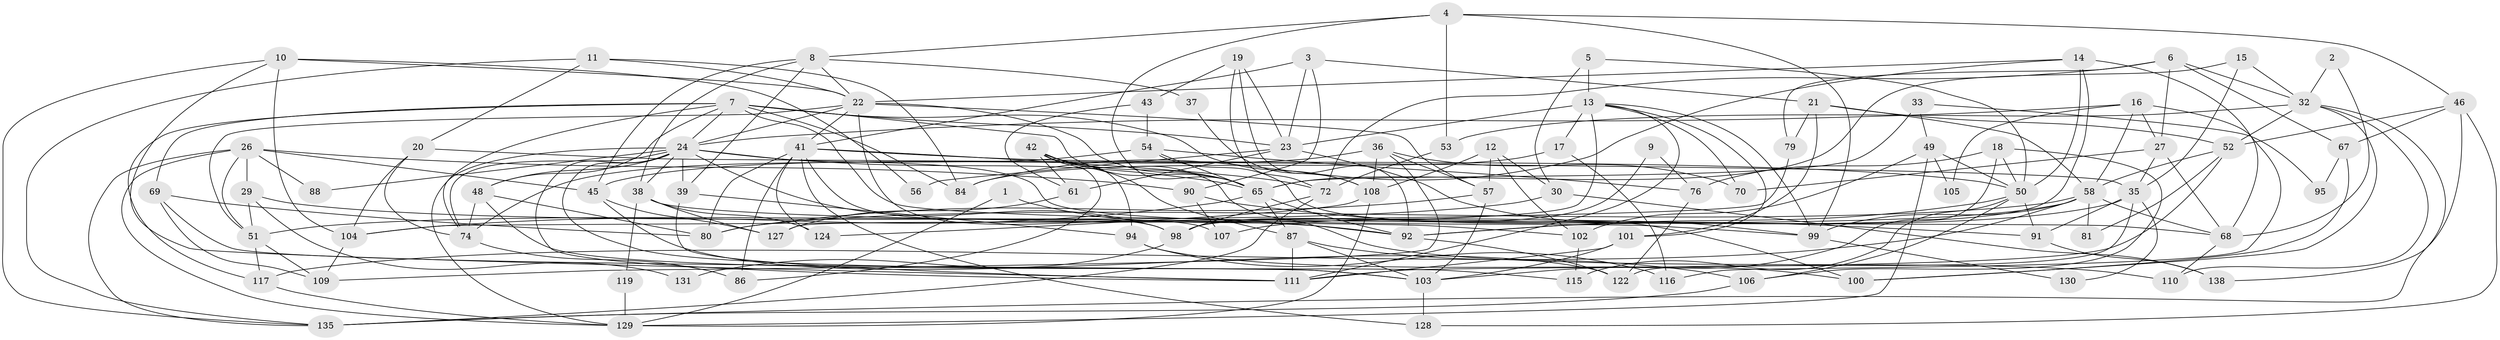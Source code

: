 // original degree distribution, {2: 0.12142857142857143, 4: 0.29285714285714287, 3: 0.2571428571428571, 5: 0.22857142857142856, 6: 0.05, 7: 0.03571428571428571, 9: 0.007142857142857143, 8: 0.007142857142857143}
// Generated by graph-tools (version 1.1) at 2025/18/03/04/25 18:18:37]
// undirected, 98 vertices, 233 edges
graph export_dot {
graph [start="1"]
  node [color=gray90,style=filled];
  1;
  2;
  3;
  4 [super="+47"];
  5;
  6 [super="+71"];
  7 [super="+59+63+125"];
  8 [super="+97"];
  9;
  10;
  11 [super="+73"];
  12;
  13 [super="+40"];
  14;
  15;
  16;
  17;
  18 [super="+31"];
  19;
  20;
  21;
  22 [super="+34+83"];
  23 [super="+28"];
  24 [super="+25+55"];
  26 [super="+93"];
  27;
  29 [super="+123"];
  30;
  32 [super="+120"];
  33;
  35 [super="+44"];
  36 [super="+62"];
  37;
  38 [super="+140"];
  39;
  41 [super="+60"];
  42 [super="+126"];
  43;
  45;
  46;
  48;
  49 [super="+89"];
  50;
  51;
  52 [super="+113"];
  53;
  54 [super="+75"];
  56;
  57;
  58 [super="+66"];
  61 [super="+64"];
  65 [super="+77"];
  67;
  68 [super="+96"];
  69;
  70;
  72 [super="+85"];
  74 [super="+114"];
  76;
  79;
  80;
  81;
  84 [super="+137"];
  86;
  87;
  88;
  90;
  91;
  92;
  94;
  95;
  98 [super="+112"];
  99;
  100;
  101;
  102;
  103 [super="+134+118"];
  104;
  105;
  106;
  107;
  108 [super="+133"];
  109;
  110;
  111 [super="+136"];
  115;
  116;
  117;
  119;
  122;
  124;
  127;
  128;
  129;
  130;
  131;
  135;
  138;
  1 -- 129;
  1 -- 92;
  2 -- 32;
  2 -- 68;
  3 -- 90;
  3 -- 23;
  3 -- 21;
  3 -- 41;
  4 -- 99;
  4 -- 65;
  4 -- 53;
  4 -- 8;
  4 -- 46;
  5 -- 13;
  5 -- 50;
  5 -- 30;
  6 -- 79;
  6 -- 27;
  6 -- 32;
  6 -- 72;
  6 -- 67;
  7 -- 23;
  7 -- 24;
  7 -- 65 [weight=2];
  7 -- 117;
  7 -- 84;
  7 -- 74;
  7 -- 108;
  7 -- 48;
  7 -- 68;
  7 -- 69;
  8 -- 45;
  8 -- 37;
  8 -- 39;
  8 -- 38;
  8 -- 22;
  9 -- 98;
  9 -- 76;
  10 -- 104;
  10 -- 111;
  10 -- 56;
  10 -- 135;
  10 -- 22;
  11 -- 135;
  11 -- 20;
  11 -- 84;
  11 -- 22;
  12 -- 57;
  12 -- 108;
  12 -- 30;
  12 -- 102;
  13 -- 23;
  13 -- 99;
  13 -- 17;
  13 -- 101;
  13 -- 70;
  13 -- 127;
  13 -- 111;
  14 -- 68;
  14 -- 50;
  14 -- 22;
  14 -- 98;
  14 -- 84;
  15 -- 32;
  15 -- 35;
  15 -- 65;
  16 -- 24;
  16 -- 27;
  16 -- 105;
  16 -- 116;
  16 -- 58;
  17 -- 116;
  17 -- 84;
  18 -- 103;
  18 -- 50;
  18 -- 106;
  18 -- 76;
  19 -- 92;
  19 -- 23;
  19 -- 43;
  19 -- 72;
  20 -- 104;
  20 -- 35;
  20 -- 74;
  21 -- 101;
  21 -- 52;
  21 -- 58;
  21 -- 79;
  22 -- 51;
  22 -- 107;
  22 -- 41;
  22 -- 65;
  22 -- 57;
  22 -- 24;
  23 -- 99;
  23 -- 56;
  23 -- 61;
  24 -- 88;
  24 -- 99;
  24 -- 111;
  24 -- 65;
  24 -- 98;
  24 -- 129;
  24 -- 38;
  24 -- 39;
  24 -- 48;
  24 -- 115;
  24 -- 74;
  26 -- 129;
  26 -- 51;
  26 -- 29;
  26 -- 88;
  26 -- 90;
  26 -- 45;
  26 -- 135;
  27 -- 70;
  27 -- 35;
  27 -- 68;
  29 -- 92;
  29 -- 51;
  29 -- 131;
  30 -- 51;
  30 -- 138;
  32 -- 53;
  32 -- 110;
  32 -- 100;
  32 -- 135;
  32 -- 52;
  33 -- 65 [weight=2];
  33 -- 95;
  33 -- 49;
  35 -- 130;
  35 -- 91;
  35 -- 107;
  35 -- 122;
  36 -- 57;
  36 -- 109;
  36 -- 70;
  36 -- 108;
  36 -- 45;
  37 -- 108;
  38 -- 124;
  38 -- 119;
  38 -- 127;
  38 -- 102;
  39 -- 94;
  39 -- 111;
  41 -- 86;
  41 -- 80;
  41 -- 124;
  41 -- 128;
  41 -- 50;
  41 -- 98;
  41 -- 72;
  42 -- 110;
  42 -- 94;
  42 -- 65;
  42 -- 86;
  42 -- 87;
  42 -- 61;
  43 -- 61;
  43 -- 54;
  45 -- 122;
  45 -- 127;
  46 -- 138;
  46 -- 52;
  46 -- 67;
  46 -- 128;
  48 -- 80;
  48 -- 103;
  48 -- 74;
  49 -- 50;
  49 -- 129;
  49 -- 102;
  49 -- 105;
  50 -- 92;
  50 -- 91;
  50 -- 106;
  50 -- 115;
  51 -- 117;
  51 -- 109;
  52 -- 58;
  52 -- 81;
  52 -- 111;
  53 -- 72;
  54 -- 65;
  54 -- 100;
  54 -- 76;
  54 -- 74;
  57 -- 80;
  57 -- 103;
  58 -- 68;
  58 -- 80;
  58 -- 92;
  58 -- 81;
  58 -- 99;
  58 -- 117;
  61 -- 127;
  65 -- 104;
  65 -- 87;
  65 -- 92;
  67 -- 100;
  67 -- 95;
  68 -- 110;
  69 -- 103;
  69 -- 80;
  69 -- 109;
  72 -- 135;
  72 -- 98;
  74 -- 86;
  76 -- 122;
  79 -- 104;
  87 -- 106;
  87 -- 111;
  87 -- 103;
  90 -- 107;
  90 -- 91;
  91 -- 138;
  92 -- 122;
  94 -- 100;
  94 -- 116;
  98 -- 131;
  99 -- 130;
  101 -- 103;
  101 -- 111;
  102 -- 115;
  103 -- 128;
  104 -- 109;
  106 -- 135;
  108 -- 129;
  108 -- 124;
  117 -- 129;
  119 -- 129;
}
